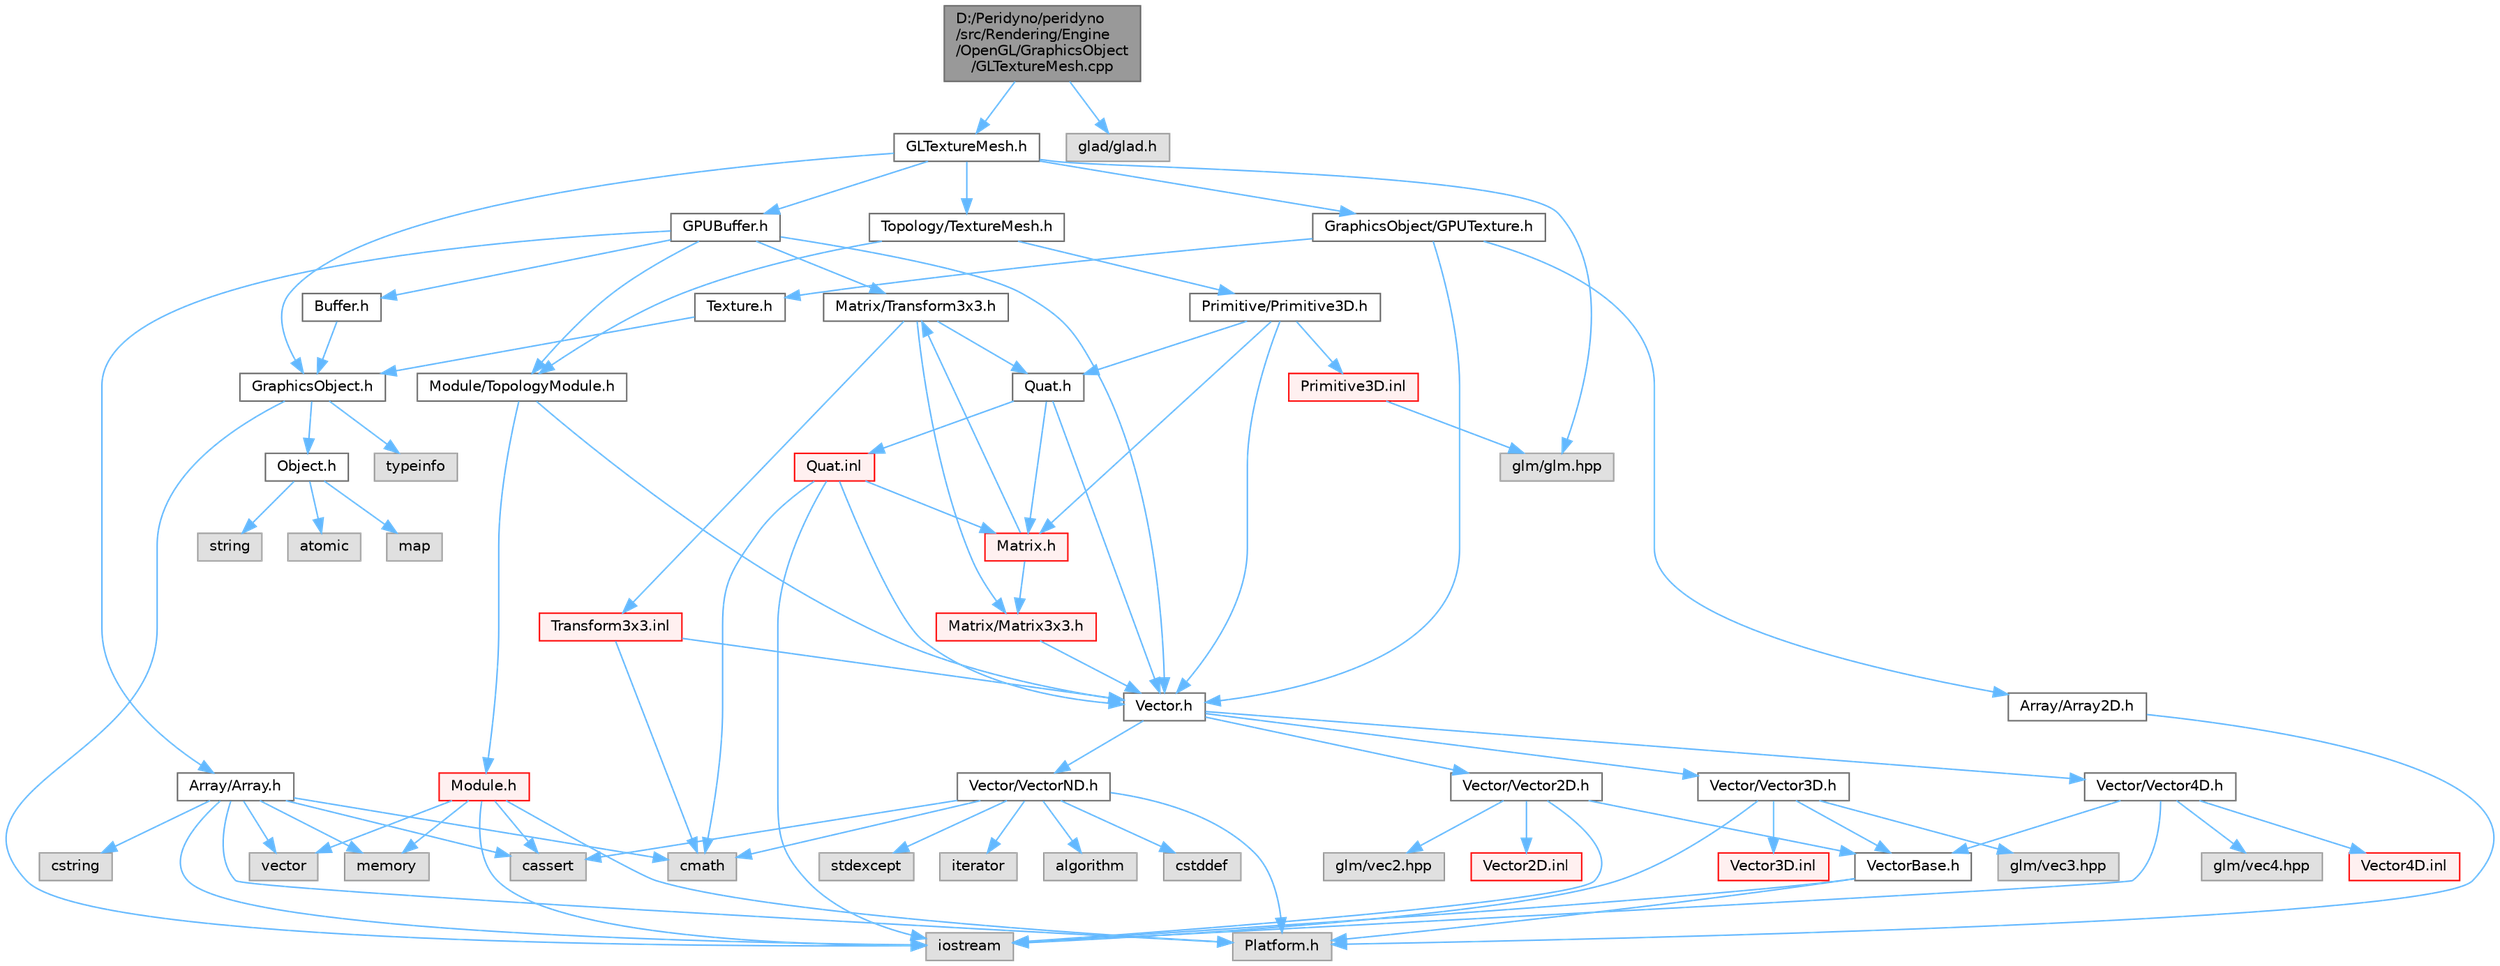 digraph "D:/Peridyno/peridyno/src/Rendering/Engine/OpenGL/GraphicsObject/GLTextureMesh.cpp"
{
 // LATEX_PDF_SIZE
  bgcolor="transparent";
  edge [fontname=Helvetica,fontsize=10,labelfontname=Helvetica,labelfontsize=10];
  node [fontname=Helvetica,fontsize=10,shape=box,height=0.2,width=0.4];
  Node1 [id="Node000001",label="D:/Peridyno/peridyno\l/src/Rendering/Engine\l/OpenGL/GraphicsObject\l/GLTextureMesh.cpp",height=0.2,width=0.4,color="gray40", fillcolor="grey60", style="filled", fontcolor="black",tooltip=" "];
  Node1 -> Node2 [id="edge1_Node000001_Node000002",color="steelblue1",style="solid",tooltip=" "];
  Node2 [id="Node000002",label="GLTextureMesh.h",height=0.2,width=0.4,color="grey40", fillcolor="white", style="filled",URL="$_g_l_texture_mesh_8h.html",tooltip=" "];
  Node2 -> Node3 [id="edge2_Node000002_Node000003",color="steelblue1",style="solid",tooltip=" "];
  Node3 [id="Node000003",label="GPUBuffer.h",height=0.2,width=0.4,color="grey40", fillcolor="white", style="filled",URL="$_g_p_u_buffer_8h.html",tooltip=" "];
  Node3 -> Node4 [id="edge3_Node000003_Node000004",color="steelblue1",style="solid",tooltip=" "];
  Node4 [id="Node000004",label="Buffer.h",height=0.2,width=0.4,color="grey40", fillcolor="white", style="filled",URL="$_buffer_8h.html",tooltip=" "];
  Node4 -> Node5 [id="edge4_Node000004_Node000005",color="steelblue1",style="solid",tooltip=" "];
  Node5 [id="Node000005",label="GraphicsObject.h",height=0.2,width=0.4,color="grey40", fillcolor="white", style="filled",URL="$_graphics_object_8h.html",tooltip=" "];
  Node5 -> Node6 [id="edge5_Node000005_Node000006",color="steelblue1",style="solid",tooltip=" "];
  Node6 [id="Node000006",label="typeinfo",height=0.2,width=0.4,color="grey60", fillcolor="#E0E0E0", style="filled",tooltip=" "];
  Node5 -> Node7 [id="edge6_Node000005_Node000007",color="steelblue1",style="solid",tooltip=" "];
  Node7 [id="Node000007",label="iostream",height=0.2,width=0.4,color="grey60", fillcolor="#E0E0E0", style="filled",tooltip=" "];
  Node5 -> Node8 [id="edge7_Node000005_Node000008",color="steelblue1",style="solid",tooltip=" "];
  Node8 [id="Node000008",label="Object.h",height=0.2,width=0.4,color="grey40", fillcolor="white", style="filled",URL="$_object_8h.html",tooltip=" "];
  Node8 -> Node9 [id="edge8_Node000008_Node000009",color="steelblue1",style="solid",tooltip=" "];
  Node9 [id="Node000009",label="string",height=0.2,width=0.4,color="grey60", fillcolor="#E0E0E0", style="filled",tooltip=" "];
  Node8 -> Node10 [id="edge9_Node000008_Node000010",color="steelblue1",style="solid",tooltip=" "];
  Node10 [id="Node000010",label="atomic",height=0.2,width=0.4,color="grey60", fillcolor="#E0E0E0", style="filled",tooltip=" "];
  Node8 -> Node11 [id="edge10_Node000008_Node000011",color="steelblue1",style="solid",tooltip=" "];
  Node11 [id="Node000011",label="map",height=0.2,width=0.4,color="grey60", fillcolor="#E0E0E0", style="filled",tooltip=" "];
  Node3 -> Node12 [id="edge11_Node000003_Node000012",color="steelblue1",style="solid",tooltip=" "];
  Node12 [id="Node000012",label="Array/Array.h",height=0.2,width=0.4,color="grey40", fillcolor="white", style="filled",URL="$_array_8h.html",tooltip=" "];
  Node12 -> Node13 [id="edge12_Node000012_Node000013",color="steelblue1",style="solid",tooltip=" "];
  Node13 [id="Node000013",label="Platform.h",height=0.2,width=0.4,color="grey60", fillcolor="#E0E0E0", style="filled",tooltip=" "];
  Node12 -> Node14 [id="edge13_Node000012_Node000014",color="steelblue1",style="solid",tooltip=" "];
  Node14 [id="Node000014",label="cassert",height=0.2,width=0.4,color="grey60", fillcolor="#E0E0E0", style="filled",tooltip=" "];
  Node12 -> Node15 [id="edge14_Node000012_Node000015",color="steelblue1",style="solid",tooltip=" "];
  Node15 [id="Node000015",label="vector",height=0.2,width=0.4,color="grey60", fillcolor="#E0E0E0", style="filled",tooltip=" "];
  Node12 -> Node7 [id="edge15_Node000012_Node000007",color="steelblue1",style="solid",tooltip=" "];
  Node12 -> Node16 [id="edge16_Node000012_Node000016",color="steelblue1",style="solid",tooltip=" "];
  Node16 [id="Node000016",label="cstring",height=0.2,width=0.4,color="grey60", fillcolor="#E0E0E0", style="filled",tooltip=" "];
  Node12 -> Node17 [id="edge17_Node000012_Node000017",color="steelblue1",style="solid",tooltip=" "];
  Node17 [id="Node000017",label="memory",height=0.2,width=0.4,color="grey60", fillcolor="#E0E0E0", style="filled",tooltip=" "];
  Node12 -> Node18 [id="edge18_Node000012_Node000018",color="steelblue1",style="solid",tooltip=" "];
  Node18 [id="Node000018",label="cmath",height=0.2,width=0.4,color="grey60", fillcolor="#E0E0E0", style="filled",tooltip=" "];
  Node3 -> Node19 [id="edge19_Node000003_Node000019",color="steelblue1",style="solid",tooltip=" "];
  Node19 [id="Node000019",label="Vector.h",height=0.2,width=0.4,color="grey40", fillcolor="white", style="filled",URL="$_vector_8h.html",tooltip=" "];
  Node19 -> Node20 [id="edge20_Node000019_Node000020",color="steelblue1",style="solid",tooltip=" "];
  Node20 [id="Node000020",label="Vector/Vector2D.h",height=0.2,width=0.4,color="grey40", fillcolor="white", style="filled",URL="$_vector2_d_8h.html",tooltip=" "];
  Node20 -> Node21 [id="edge21_Node000020_Node000021",color="steelblue1",style="solid",tooltip=" "];
  Node21 [id="Node000021",label="glm/vec2.hpp",height=0.2,width=0.4,color="grey60", fillcolor="#E0E0E0", style="filled",tooltip=" "];
  Node20 -> Node7 [id="edge22_Node000020_Node000007",color="steelblue1",style="solid",tooltip=" "];
  Node20 -> Node22 [id="edge23_Node000020_Node000022",color="steelblue1",style="solid",tooltip=" "];
  Node22 [id="Node000022",label="VectorBase.h",height=0.2,width=0.4,color="grey40", fillcolor="white", style="filled",URL="$_vector_base_8h.html",tooltip=" "];
  Node22 -> Node7 [id="edge24_Node000022_Node000007",color="steelblue1",style="solid",tooltip=" "];
  Node22 -> Node13 [id="edge25_Node000022_Node000013",color="steelblue1",style="solid",tooltip=" "];
  Node20 -> Node23 [id="edge26_Node000020_Node000023",color="steelblue1",style="solid",tooltip=" "];
  Node23 [id="Node000023",label="Vector2D.inl",height=0.2,width=0.4,color="red", fillcolor="#FFF0F0", style="filled",URL="$_vector2_d_8inl.html",tooltip=" "];
  Node19 -> Node26 [id="edge27_Node000019_Node000026",color="steelblue1",style="solid",tooltip=" "];
  Node26 [id="Node000026",label="Vector/Vector3D.h",height=0.2,width=0.4,color="grey40", fillcolor="white", style="filled",URL="$_vector3_d_8h.html",tooltip=" "];
  Node26 -> Node27 [id="edge28_Node000026_Node000027",color="steelblue1",style="solid",tooltip=" "];
  Node27 [id="Node000027",label="glm/vec3.hpp",height=0.2,width=0.4,color="grey60", fillcolor="#E0E0E0", style="filled",tooltip=" "];
  Node26 -> Node7 [id="edge29_Node000026_Node000007",color="steelblue1",style="solid",tooltip=" "];
  Node26 -> Node22 [id="edge30_Node000026_Node000022",color="steelblue1",style="solid",tooltip=" "];
  Node26 -> Node28 [id="edge31_Node000026_Node000028",color="steelblue1",style="solid",tooltip=" "];
  Node28 [id="Node000028",label="Vector3D.inl",height=0.2,width=0.4,color="red", fillcolor="#FFF0F0", style="filled",URL="$_vector3_d_8inl.html",tooltip=" "];
  Node19 -> Node29 [id="edge32_Node000019_Node000029",color="steelblue1",style="solid",tooltip=" "];
  Node29 [id="Node000029",label="Vector/Vector4D.h",height=0.2,width=0.4,color="grey40", fillcolor="white", style="filled",URL="$_vector4_d_8h.html",tooltip=" "];
  Node29 -> Node30 [id="edge33_Node000029_Node000030",color="steelblue1",style="solid",tooltip=" "];
  Node30 [id="Node000030",label="glm/vec4.hpp",height=0.2,width=0.4,color="grey60", fillcolor="#E0E0E0", style="filled",tooltip=" "];
  Node29 -> Node7 [id="edge34_Node000029_Node000007",color="steelblue1",style="solid",tooltip=" "];
  Node29 -> Node22 [id="edge35_Node000029_Node000022",color="steelblue1",style="solid",tooltip=" "];
  Node29 -> Node31 [id="edge36_Node000029_Node000031",color="steelblue1",style="solid",tooltip=" "];
  Node31 [id="Node000031",label="Vector4D.inl",height=0.2,width=0.4,color="red", fillcolor="#FFF0F0", style="filled",URL="$_vector4_d_8inl.html",tooltip=" "];
  Node19 -> Node32 [id="edge37_Node000019_Node000032",color="steelblue1",style="solid",tooltip=" "];
  Node32 [id="Node000032",label="Vector/VectorND.h",height=0.2,width=0.4,color="grey40", fillcolor="white", style="filled",URL="$_vector_n_d_8h.html",tooltip=" "];
  Node32 -> Node33 [id="edge38_Node000032_Node000033",color="steelblue1",style="solid",tooltip=" "];
  Node33 [id="Node000033",label="cstddef",height=0.2,width=0.4,color="grey60", fillcolor="#E0E0E0", style="filled",tooltip=" "];
  Node32 -> Node34 [id="edge39_Node000032_Node000034",color="steelblue1",style="solid",tooltip=" "];
  Node34 [id="Node000034",label="stdexcept",height=0.2,width=0.4,color="grey60", fillcolor="#E0E0E0", style="filled",tooltip=" "];
  Node32 -> Node35 [id="edge40_Node000032_Node000035",color="steelblue1",style="solid",tooltip=" "];
  Node35 [id="Node000035",label="iterator",height=0.2,width=0.4,color="grey60", fillcolor="#E0E0E0", style="filled",tooltip=" "];
  Node32 -> Node36 [id="edge41_Node000032_Node000036",color="steelblue1",style="solid",tooltip=" "];
  Node36 [id="Node000036",label="algorithm",height=0.2,width=0.4,color="grey60", fillcolor="#E0E0E0", style="filled",tooltip=" "];
  Node32 -> Node18 [id="edge42_Node000032_Node000018",color="steelblue1",style="solid",tooltip=" "];
  Node32 -> Node14 [id="edge43_Node000032_Node000014",color="steelblue1",style="solid",tooltip=" "];
  Node32 -> Node13 [id="edge44_Node000032_Node000013",color="steelblue1",style="solid",tooltip=" "];
  Node3 -> Node37 [id="edge45_Node000003_Node000037",color="steelblue1",style="solid",tooltip=" "];
  Node37 [id="Node000037",label="Matrix/Transform3x3.h",height=0.2,width=0.4,color="grey40", fillcolor="white", style="filled",URL="$_transform3x3_8h.html",tooltip=" "];
  Node37 -> Node38 [id="edge46_Node000037_Node000038",color="steelblue1",style="solid",tooltip=" "];
  Node38 [id="Node000038",label="Quat.h",height=0.2,width=0.4,color="grey40", fillcolor="white", style="filled",URL="$_quat_8h.html",tooltip="Implementation of quaternion."];
  Node38 -> Node19 [id="edge47_Node000038_Node000019",color="steelblue1",style="solid",tooltip=" "];
  Node38 -> Node39 [id="edge48_Node000038_Node000039",color="steelblue1",style="solid",tooltip=" "];
  Node39 [id="Node000039",label="Matrix.h",height=0.2,width=0.4,color="red", fillcolor="#FFF0F0", style="filled",URL="$_matrix_8h.html",tooltip=" "];
  Node39 -> Node45 [id="edge49_Node000039_Node000045",color="steelblue1",style="solid",tooltip=" "];
  Node45 [id="Node000045",label="Matrix/Matrix3x3.h",height=0.2,width=0.4,color="red", fillcolor="#FFF0F0", style="filled",URL="$_matrix3x3_8h.html",tooltip=" "];
  Node45 -> Node19 [id="edge50_Node000045_Node000019",color="steelblue1",style="solid",tooltip=" "];
  Node39 -> Node37 [id="edge51_Node000039_Node000037",color="steelblue1",style="solid",tooltip=" "];
  Node38 -> Node51 [id="edge52_Node000038_Node000051",color="steelblue1",style="solid",tooltip=" "];
  Node51 [id="Node000051",label="Quat.inl",height=0.2,width=0.4,color="red", fillcolor="#FFF0F0", style="filled",URL="$_quat_8inl.html",tooltip=" "];
  Node51 -> Node18 [id="edge53_Node000051_Node000018",color="steelblue1",style="solid",tooltip=" "];
  Node51 -> Node7 [id="edge54_Node000051_Node000007",color="steelblue1",style="solid",tooltip=" "];
  Node51 -> Node19 [id="edge55_Node000051_Node000019",color="steelblue1",style="solid",tooltip=" "];
  Node51 -> Node39 [id="edge56_Node000051_Node000039",color="steelblue1",style="solid",tooltip=" "];
  Node37 -> Node45 [id="edge57_Node000037_Node000045",color="steelblue1",style="solid",tooltip=" "];
  Node37 -> Node53 [id="edge58_Node000037_Node000053",color="steelblue1",style="solid",tooltip=" "];
  Node53 [id="Node000053",label="Transform3x3.inl",height=0.2,width=0.4,color="red", fillcolor="#FFF0F0", style="filled",URL="$_transform3x3_8inl.html",tooltip=" "];
  Node53 -> Node18 [id="edge59_Node000053_Node000018",color="steelblue1",style="solid",tooltip=" "];
  Node53 -> Node19 [id="edge60_Node000053_Node000019",color="steelblue1",style="solid",tooltip=" "];
  Node3 -> Node54 [id="edge61_Node000003_Node000054",color="steelblue1",style="solid",tooltip=" "];
  Node54 [id="Node000054",label="Module/TopologyModule.h",height=0.2,width=0.4,color="grey40", fillcolor="white", style="filled",URL="$_topology_module_8h.html",tooltip=" "];
  Node54 -> Node19 [id="edge62_Node000054_Node000019",color="steelblue1",style="solid",tooltip=" "];
  Node54 -> Node55 [id="edge63_Node000054_Node000055",color="steelblue1",style="solid",tooltip=" "];
  Node55 [id="Node000055",label="Module.h",height=0.2,width=0.4,color="red", fillcolor="#FFF0F0", style="filled",URL="$_module_8h.html",tooltip=" "];
  Node55 -> Node13 [id="edge64_Node000055_Node000013",color="steelblue1",style="solid",tooltip=" "];
  Node55 -> Node17 [id="edge65_Node000055_Node000017",color="steelblue1",style="solid",tooltip=" "];
  Node55 -> Node15 [id="edge66_Node000055_Node000015",color="steelblue1",style="solid",tooltip=" "];
  Node55 -> Node14 [id="edge67_Node000055_Node000014",color="steelblue1",style="solid",tooltip=" "];
  Node55 -> Node7 [id="edge68_Node000055_Node000007",color="steelblue1",style="solid",tooltip=" "];
  Node2 -> Node5 [id="edge69_Node000002_Node000005",color="steelblue1",style="solid",tooltip=" "];
  Node2 -> Node92 [id="edge70_Node000002_Node000092",color="steelblue1",style="solid",tooltip=" "];
  Node92 [id="Node000092",label="GraphicsObject/GPUTexture.h",height=0.2,width=0.4,color="grey40", fillcolor="white", style="filled",URL="$_g_p_u_texture_8h.html",tooltip=" "];
  Node92 -> Node93 [id="edge71_Node000092_Node000093",color="steelblue1",style="solid",tooltip=" "];
  Node93 [id="Node000093",label="Texture.h",height=0.2,width=0.4,color="grey40", fillcolor="white", style="filled",URL="$_texture_8h.html",tooltip=" "];
  Node93 -> Node5 [id="edge72_Node000093_Node000005",color="steelblue1",style="solid",tooltip=" "];
  Node92 -> Node19 [id="edge73_Node000092_Node000019",color="steelblue1",style="solid",tooltip=" "];
  Node92 -> Node79 [id="edge74_Node000092_Node000079",color="steelblue1",style="solid",tooltip=" "];
  Node79 [id="Node000079",label="Array/Array2D.h",height=0.2,width=0.4,color="grey40", fillcolor="white", style="filled",URL="$_array2_d_8h.html",tooltip=" "];
  Node79 -> Node13 [id="edge75_Node000079_Node000013",color="steelblue1",style="solid",tooltip=" "];
  Node2 -> Node94 [id="edge76_Node000002_Node000094",color="steelblue1",style="solid",tooltip=" "];
  Node94 [id="Node000094",label="Topology/TextureMesh.h",height=0.2,width=0.4,color="grey40", fillcolor="white", style="filled",URL="$_texture_mesh_8h.html",tooltip=" "];
  Node94 -> Node54 [id="edge77_Node000094_Node000054",color="steelblue1",style="solid",tooltip=" "];
  Node94 -> Node95 [id="edge78_Node000094_Node000095",color="steelblue1",style="solid",tooltip=" "];
  Node95 [id="Node000095",label="Primitive/Primitive3D.h",height=0.2,width=0.4,color="grey40", fillcolor="white", style="filled",URL="$_primitive3_d_8h.html",tooltip=" "];
  Node95 -> Node19 [id="edge79_Node000095_Node000019",color="steelblue1",style="solid",tooltip=" "];
  Node95 -> Node39 [id="edge80_Node000095_Node000039",color="steelblue1",style="solid",tooltip=" "];
  Node95 -> Node38 [id="edge81_Node000095_Node000038",color="steelblue1",style="solid",tooltip=" "];
  Node95 -> Node96 [id="edge82_Node000095_Node000096",color="steelblue1",style="solid",tooltip=" "];
  Node96 [id="Node000096",label="Primitive3D.inl",height=0.2,width=0.4,color="red", fillcolor="#FFF0F0", style="filled",URL="$_primitive3_d_8inl.html",tooltip=" "];
  Node96 -> Node86 [id="edge83_Node000096_Node000086",color="steelblue1",style="solid",tooltip=" "];
  Node86 [id="Node000086",label="glm/glm.hpp",height=0.2,width=0.4,color="grey60", fillcolor="#E0E0E0", style="filled",tooltip=" "];
  Node2 -> Node86 [id="edge84_Node000002_Node000086",color="steelblue1",style="solid",tooltip=" "];
  Node1 -> Node99 [id="edge85_Node000001_Node000099",color="steelblue1",style="solid",tooltip=" "];
  Node99 [id="Node000099",label="glad/glad.h",height=0.2,width=0.4,color="grey60", fillcolor="#E0E0E0", style="filled",tooltip=" "];
}
